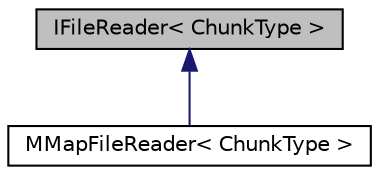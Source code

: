 digraph "IFileReader&lt; ChunkType &gt;"
{
 // LATEX_PDF_SIZE
  edge [fontname="Helvetica",fontsize="10",labelfontname="Helvetica",labelfontsize="10"];
  node [fontname="Helvetica",fontsize="10",shape=record];
  Node1 [label="IFileReader\< ChunkType \>",height=0.2,width=0.4,color="black", fillcolor="grey75", style="filled", fontcolor="black",tooltip="File Reader interface."];
  Node1 -> Node2 [dir="back",color="midnightblue",fontsize="10",style="solid",fontname="Helvetica"];
  Node2 [label="MMapFileReader\< ChunkType \>",height=0.2,width=0.4,color="black", fillcolor="white", style="filled",URL="$classMMapFileReader.html",tooltip=" "];
}
